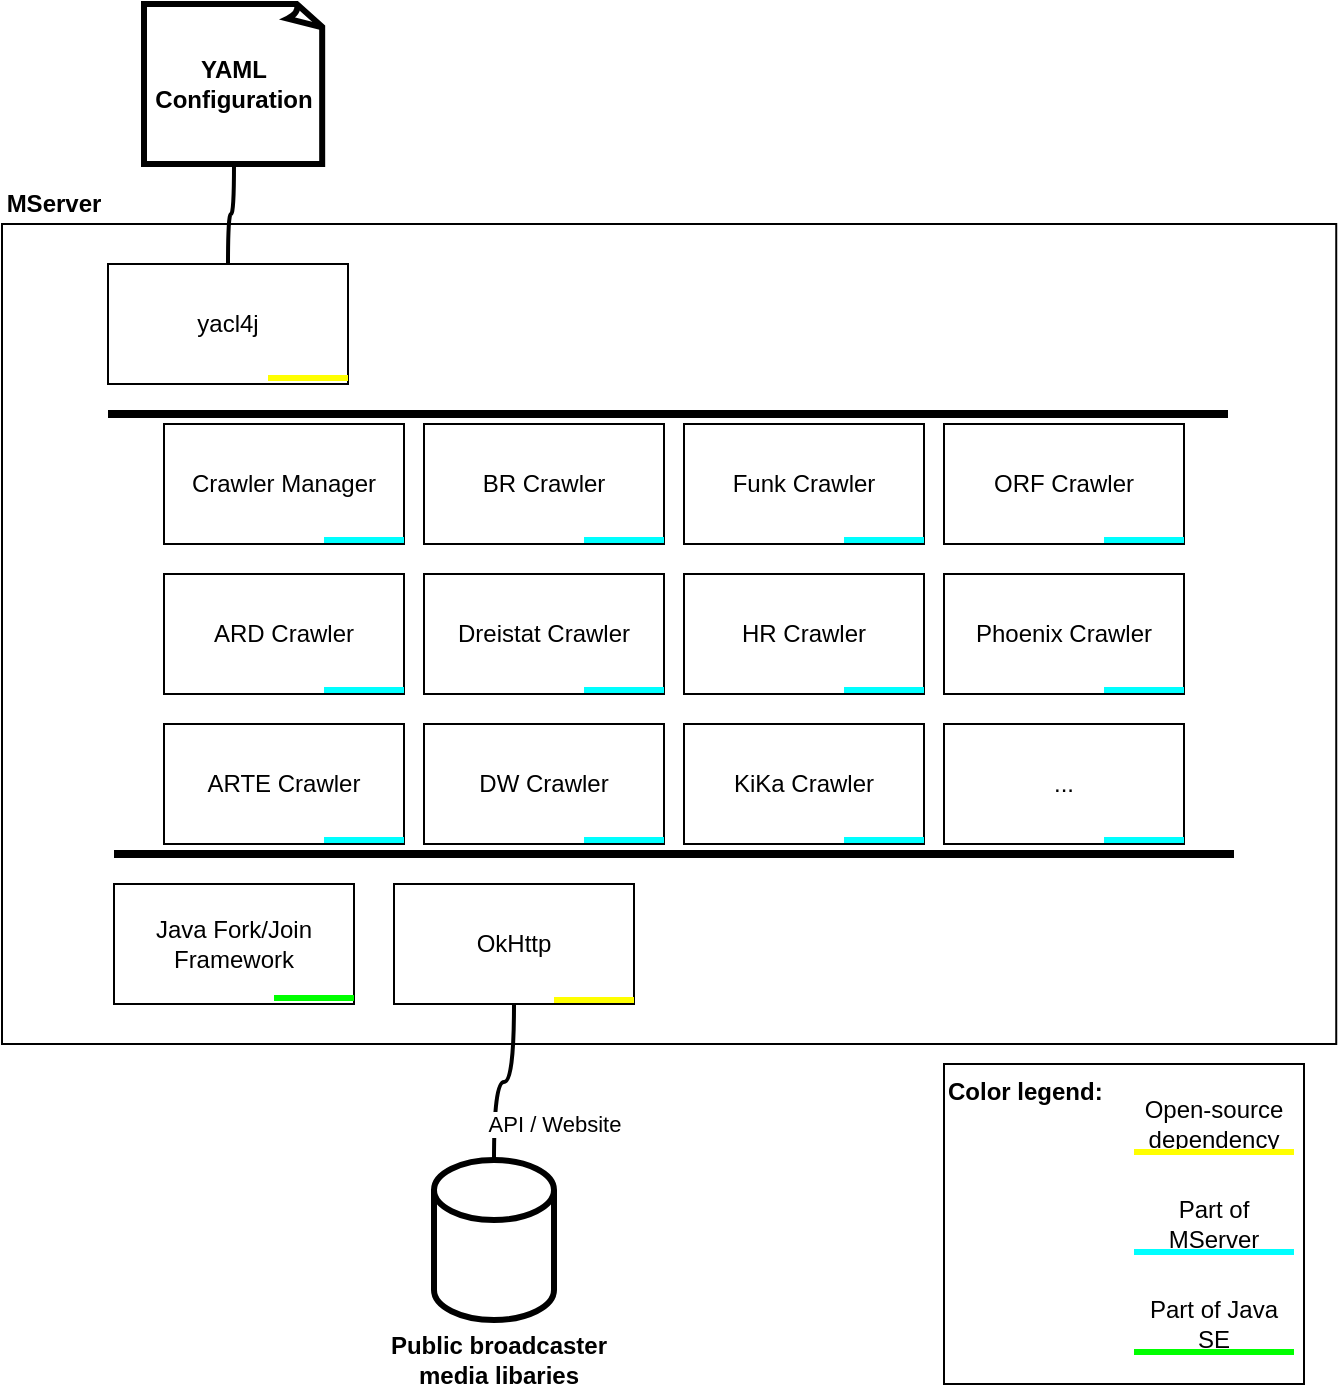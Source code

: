 <mxfile version="14.4.9" type="device"><diagram name="Page-1" id="929967ad-93f9-6ef4-fab6-5d389245f69c"><mxGraphModel dx="1422" dy="804" grid="1" gridSize="10" guides="1" tooltips="1" connect="1" arrows="1" fold="1" page="1" pageScale="1.5" pageWidth="583" pageHeight="827" background="none" math="0" shadow="0"><root><mxCell id="0" style=";html=1;"/><mxCell id="1" style=";html=1;" parent="0"/><mxCell id="nHVN5xsEqgWYXe2LtA_V-46" value="&lt;div align=&quot;left&quot;&gt;&lt;b&gt;Color legend:&lt;/b&gt;&lt;/div&gt;" style="rounded=0;whiteSpace=wrap;html=1;align=left;verticalAlign=top;" vertex="1" parent="1"><mxGeometry x="575" y="540" width="180" height="160" as="geometry"/></mxCell><mxCell id="nHVN5xsEqgWYXe2LtA_V-1" value="" style="rounded=0;whiteSpace=wrap;html=1;align=left;" vertex="1" parent="1"><mxGeometry x="104" y="120" width="667.12" height="410" as="geometry"/></mxCell><mxCell id="nHVN5xsEqgWYXe2LtA_V-2" value="&lt;b&gt;MServer&lt;/b&gt;" style="text;html=1;strokeColor=none;fillColor=none;align=center;verticalAlign=middle;whiteSpace=wrap;rounded=0;" vertex="1" parent="1"><mxGeometry x="110" y="100" width="40" height="20" as="geometry"/></mxCell><mxCell id="nHVN5xsEqgWYXe2LtA_V-3" value="yacl4j" style="rounded=0;whiteSpace=wrap;html=1;align=center;" vertex="1" parent="1"><mxGeometry x="157" y="140" width="120" height="60" as="geometry"/></mxCell><mxCell id="nHVN5xsEqgWYXe2LtA_V-4" value="Java Fork/Join Framework" style="rounded=0;whiteSpace=wrap;html=1;align=center;" vertex="1" parent="1"><mxGeometry x="160" y="450" width="120" height="60" as="geometry"/></mxCell><mxCell id="nHVN5xsEqgWYXe2LtA_V-5" value="OkHttp" style="rounded=0;whiteSpace=wrap;html=1;align=center;" vertex="1" parent="1"><mxGeometry x="300" y="450" width="120" height="60" as="geometry"/></mxCell><mxCell id="nHVN5xsEqgWYXe2LtA_V-7" value="" style="line;strokeWidth=4;html=1;perimeter=backbonePerimeter;points=[];outlineConnect=0;align=center;" vertex="1" parent="1"><mxGeometry x="160" y="430" width="560" height="10" as="geometry"/></mxCell><mxCell id="nHVN5xsEqgWYXe2LtA_V-8" value="" style="line;strokeWidth=4;html=1;perimeter=backbonePerimeter;points=[];outlineConnect=0;align=center;" vertex="1" parent="1"><mxGeometry x="157" y="210" width="560" height="10" as="geometry"/></mxCell><mxCell id="nHVN5xsEqgWYXe2LtA_V-9" value="Crawler Manager" style="rounded=0;whiteSpace=wrap;html=1;align=center;" vertex="1" parent="1"><mxGeometry x="185" y="220" width="120" height="60" as="geometry"/></mxCell><mxCell id="nHVN5xsEqgWYXe2LtA_V-10" value="ARD Crawler" style="rounded=0;whiteSpace=wrap;html=1;align=center;" vertex="1" parent="1"><mxGeometry x="185" y="295" width="120" height="60" as="geometry"/></mxCell><mxCell id="nHVN5xsEqgWYXe2LtA_V-11" value="ARTE Crawler" style="rounded=0;whiteSpace=wrap;html=1;align=center;" vertex="1" parent="1"><mxGeometry x="185" y="370" width="120" height="60" as="geometry"/></mxCell><mxCell id="nHVN5xsEqgWYXe2LtA_V-12" value="BR Crawler" style="rounded=0;whiteSpace=wrap;html=1;align=center;" vertex="1" parent="1"><mxGeometry x="315" y="220" width="120" height="60" as="geometry"/></mxCell><mxCell id="nHVN5xsEqgWYXe2LtA_V-13" value="Dreistat Crawler" style="rounded=0;whiteSpace=wrap;html=1;align=center;" vertex="1" parent="1"><mxGeometry x="315" y="295" width="120" height="60" as="geometry"/></mxCell><mxCell id="nHVN5xsEqgWYXe2LtA_V-14" value="DW Crawler" style="rounded=0;whiteSpace=wrap;html=1;align=center;" vertex="1" parent="1"><mxGeometry x="315" y="370" width="120" height="60" as="geometry"/></mxCell><mxCell id="nHVN5xsEqgWYXe2LtA_V-15" value="Funk Crawler" style="rounded=0;whiteSpace=wrap;html=1;align=center;" vertex="1" parent="1"><mxGeometry x="445" y="220" width="120" height="60" as="geometry"/></mxCell><mxCell id="nHVN5xsEqgWYXe2LtA_V-16" value="HR Crawler" style="rounded=0;whiteSpace=wrap;html=1;align=center;" vertex="1" parent="1"><mxGeometry x="445" y="295" width="120" height="60" as="geometry"/></mxCell><mxCell id="nHVN5xsEqgWYXe2LtA_V-17" value="KiKa Crawler" style="rounded=0;whiteSpace=wrap;html=1;align=center;" vertex="1" parent="1"><mxGeometry x="445" y="370" width="120" height="60" as="geometry"/></mxCell><mxCell id="nHVN5xsEqgWYXe2LtA_V-18" value="ORF Crawler" style="rounded=0;whiteSpace=wrap;html=1;align=center;" vertex="1" parent="1"><mxGeometry x="575" y="220" width="120" height="60" as="geometry"/></mxCell><mxCell id="nHVN5xsEqgWYXe2LtA_V-19" value="Phoenix Crawler" style="rounded=0;whiteSpace=wrap;html=1;align=center;" vertex="1" parent="1"><mxGeometry x="575" y="295" width="120" height="60" as="geometry"/></mxCell><mxCell id="nHVN5xsEqgWYXe2LtA_V-20" value="..." style="rounded=0;whiteSpace=wrap;html=1;align=center;" vertex="1" parent="1"><mxGeometry x="575" y="370" width="120" height="60" as="geometry"/></mxCell><mxCell id="nHVN5xsEqgWYXe2LtA_V-22" value="" style="line;strokeWidth=3;fillColor=none;align=left;verticalAlign=middle;spacingTop=-1;spacingLeft=3;spacingRight=3;rotatable=0;labelPosition=right;points=[];portConstraint=eastwest;fontColor=#FFFF66;labelBackgroundColor=#FFFF00;strokeColor=#FFFF00;" vertex="1" parent="1"><mxGeometry x="380" y="504" width="40" height="8" as="geometry"/></mxCell><mxCell id="nHVN5xsEqgWYXe2LtA_V-23" value="" style="line;strokeWidth=3;fillColor=none;align=left;verticalAlign=middle;spacingTop=-1;spacingLeft=3;spacingRight=3;rotatable=0;labelPosition=right;points=[];portConstraint=eastwest;fontColor=#FFFF66;labelBackgroundColor=#FFFF00;strokeColor=#FFFF00;" vertex="1" parent="1"><mxGeometry x="237" y="193" width="40" height="8" as="geometry"/></mxCell><mxCell id="nHVN5xsEqgWYXe2LtA_V-24" value="" style="line;strokeWidth=3;fillColor=none;align=left;verticalAlign=middle;spacingTop=-1;spacingLeft=3;spacingRight=3;rotatable=0;labelPosition=right;points=[];portConstraint=eastwest;fontColor=#FFFF66;labelBackgroundColor=#FFFF00;strokeColor=#00FFFF;" vertex="1" parent="1"><mxGeometry x="265" y="274" width="40" height="8" as="geometry"/></mxCell><mxCell id="nHVN5xsEqgWYXe2LtA_V-25" value="" style="line;strokeWidth=3;fillColor=none;align=left;verticalAlign=middle;spacingTop=-1;spacingLeft=3;spacingRight=3;rotatable=0;labelPosition=right;points=[];portConstraint=eastwest;fontColor=#FFFF66;labelBackgroundColor=#FFFF00;strokeColor=#00FFFF;" vertex="1" parent="1"><mxGeometry x="395" y="274" width="40" height="8" as="geometry"/></mxCell><mxCell id="nHVN5xsEqgWYXe2LtA_V-26" value="" style="line;strokeWidth=3;fillColor=none;align=left;verticalAlign=middle;spacingTop=-1;spacingLeft=3;spacingRight=3;rotatable=0;labelPosition=right;points=[];portConstraint=eastwest;fontColor=#FFFF66;labelBackgroundColor=#FFFF00;strokeColor=#00FFFF;" vertex="1" parent="1"><mxGeometry x="525" y="274" width="40" height="8" as="geometry"/></mxCell><mxCell id="nHVN5xsEqgWYXe2LtA_V-27" value="" style="line;strokeWidth=3;fillColor=none;align=left;verticalAlign=middle;spacingTop=-1;spacingLeft=3;spacingRight=3;rotatable=0;labelPosition=right;points=[];portConstraint=eastwest;fontColor=#FFFF66;labelBackgroundColor=#FFFF00;strokeColor=#00FFFF;" vertex="1" parent="1"><mxGeometry x="655" y="274" width="40" height="8" as="geometry"/></mxCell><mxCell id="nHVN5xsEqgWYXe2LtA_V-28" value="" style="line;strokeWidth=3;fillColor=none;align=left;verticalAlign=middle;spacingTop=-1;spacingLeft=3;spacingRight=3;rotatable=0;labelPosition=right;points=[];portConstraint=eastwest;fontColor=#FFFF66;labelBackgroundColor=#FFFF00;strokeColor=#00FFFF;" vertex="1" parent="1"><mxGeometry x="265" y="349" width="40" height="8" as="geometry"/></mxCell><mxCell id="nHVN5xsEqgWYXe2LtA_V-29" value="" style="line;strokeWidth=3;fillColor=none;align=left;verticalAlign=middle;spacingTop=-1;spacingLeft=3;spacingRight=3;rotatable=0;labelPosition=right;points=[];portConstraint=eastwest;fontColor=#FFFF66;labelBackgroundColor=#FFFF00;strokeColor=#00FFFF;" vertex="1" parent="1"><mxGeometry x="395" y="349" width="40" height="8" as="geometry"/></mxCell><mxCell id="nHVN5xsEqgWYXe2LtA_V-30" value="" style="line;strokeWidth=3;fillColor=none;align=left;verticalAlign=middle;spacingTop=-1;spacingLeft=3;spacingRight=3;rotatable=0;labelPosition=right;points=[];portConstraint=eastwest;fontColor=#FFFF66;labelBackgroundColor=#FFFF00;strokeColor=#00FFFF;" vertex="1" parent="1"><mxGeometry x="525" y="349" width="40" height="8" as="geometry"/></mxCell><mxCell id="nHVN5xsEqgWYXe2LtA_V-31" value="" style="line;strokeWidth=3;fillColor=none;align=left;verticalAlign=middle;spacingTop=-1;spacingLeft=3;spacingRight=3;rotatable=0;labelPosition=right;points=[];portConstraint=eastwest;fontColor=#FFFF66;labelBackgroundColor=#FFFF00;strokeColor=#00FFFF;" vertex="1" parent="1"><mxGeometry x="655" y="349" width="40" height="8" as="geometry"/></mxCell><mxCell id="nHVN5xsEqgWYXe2LtA_V-32" value="" style="line;strokeWidth=3;fillColor=none;align=left;verticalAlign=middle;spacingTop=-1;spacingLeft=3;spacingRight=3;rotatable=0;labelPosition=right;points=[];portConstraint=eastwest;fontColor=#FFFF66;labelBackgroundColor=#FFFF00;strokeColor=#00FFFF;" vertex="1" parent="1"><mxGeometry x="265" y="424" width="40" height="8" as="geometry"/></mxCell><mxCell id="nHVN5xsEqgWYXe2LtA_V-33" value="" style="line;strokeWidth=3;fillColor=none;align=left;verticalAlign=middle;spacingTop=-1;spacingLeft=3;spacingRight=3;rotatable=0;labelPosition=right;points=[];portConstraint=eastwest;fontColor=#FFFF66;labelBackgroundColor=#FFFF00;strokeColor=#00FFFF;" vertex="1" parent="1"><mxGeometry x="395" y="424" width="40" height="8" as="geometry"/></mxCell><mxCell id="nHVN5xsEqgWYXe2LtA_V-34" value="" style="line;strokeWidth=3;fillColor=none;align=left;verticalAlign=middle;spacingTop=-1;spacingLeft=3;spacingRight=3;rotatable=0;labelPosition=right;points=[];portConstraint=eastwest;fontColor=#FFFF66;labelBackgroundColor=#FFFF00;strokeColor=#00FFFF;" vertex="1" parent="1"><mxGeometry x="525" y="424" width="40" height="8" as="geometry"/></mxCell><mxCell id="nHVN5xsEqgWYXe2LtA_V-35" value="" style="line;strokeWidth=3;fillColor=none;align=left;verticalAlign=middle;spacingTop=-1;spacingLeft=3;spacingRight=3;rotatable=0;labelPosition=right;points=[];portConstraint=eastwest;fontColor=#FFFF66;labelBackgroundColor=#FFFF00;strokeColor=#00FFFF;" vertex="1" parent="1"><mxGeometry x="655" y="424" width="40" height="8" as="geometry"/></mxCell><mxCell id="nHVN5xsEqgWYXe2LtA_V-36" value="" style="line;strokeWidth=3;fillColor=none;align=left;verticalAlign=middle;spacingTop=-1;spacingLeft=3;spacingRight=3;rotatable=0;labelPosition=right;points=[];portConstraint=eastwest;fontColor=#FFFF66;labelBackgroundColor=#FFFF00;strokeColor=#00FF00;" vertex="1" parent="1"><mxGeometry x="240" y="503" width="40" height="8" as="geometry"/></mxCell><mxCell id="nHVN5xsEqgWYXe2LtA_V-39" value="Open-source dependency" style="text;html=1;strokeColor=none;fillColor=none;align=center;verticalAlign=middle;whiteSpace=wrap;rounded=0;labelBackgroundColor=none;fontColor=#000000;" vertex="1" parent="1"><mxGeometry x="670" y="560" width="80" height="20" as="geometry"/></mxCell><mxCell id="nHVN5xsEqgWYXe2LtA_V-40" value="" style="line;strokeWidth=3;fillColor=none;align=left;verticalAlign=middle;spacingTop=-1;spacingLeft=3;spacingRight=3;rotatable=0;labelPosition=right;points=[];portConstraint=eastwest;fontColor=#FFFF66;labelBackgroundColor=#FFFF00;strokeColor=#FFFF00;" vertex="1" parent="1"><mxGeometry x="670" y="580" width="80" height="8" as="geometry"/></mxCell><mxCell id="nHVN5xsEqgWYXe2LtA_V-41" value="Part of MServer" style="text;html=1;strokeColor=none;fillColor=none;align=center;verticalAlign=middle;whiteSpace=wrap;rounded=0;labelBackgroundColor=none;fontColor=#000000;" vertex="1" parent="1"><mxGeometry x="670" y="610" width="80" height="20" as="geometry"/></mxCell><mxCell id="nHVN5xsEqgWYXe2LtA_V-42" value="" style="line;strokeWidth=3;fillColor=none;align=left;verticalAlign=middle;spacingTop=-1;spacingLeft=3;spacingRight=3;rotatable=0;labelPosition=right;points=[];portConstraint=eastwest;fontColor=#FFFF66;labelBackgroundColor=#FFFF00;strokeColor=#00FFFF;" vertex="1" parent="1"><mxGeometry x="670" y="630" width="80" height="8" as="geometry"/></mxCell><mxCell id="nHVN5xsEqgWYXe2LtA_V-43" value="Part of Java SE" style="text;html=1;strokeColor=none;fillColor=none;align=center;verticalAlign=middle;whiteSpace=wrap;rounded=0;labelBackgroundColor=none;fontColor=#000000;" vertex="1" parent="1"><mxGeometry x="670" y="660" width="80" height="20" as="geometry"/></mxCell><mxCell id="nHVN5xsEqgWYXe2LtA_V-44" value="" style="line;strokeWidth=3;fillColor=none;align=left;verticalAlign=middle;spacingTop=-1;spacingLeft=3;spacingRight=3;rotatable=0;labelPosition=right;points=[];portConstraint=eastwest;fontColor=#FFFF66;labelBackgroundColor=#FFFF00;strokeColor=#00FF00;" vertex="1" parent="1"><mxGeometry x="670" y="680" width="80" height="8" as="geometry"/></mxCell><mxCell id="nHVN5xsEqgWYXe2LtA_V-50" value="API / Website" style="edgeStyle=orthogonalEdgeStyle;curved=1;orthogonalLoop=1;jettySize=auto;html=1;exitX=0.5;exitY=0;exitDx=0;exitDy=0;exitPerimeter=0;endArrow=none;endFill=0;fontColor=#000000;strokeWidth=2;" edge="1" parent="1" source="nHVN5xsEqgWYXe2LtA_V-47" target="nHVN5xsEqgWYXe2LtA_V-5"><mxGeometry x="0.114" y="-29" relative="1" as="geometry"><mxPoint x="-9" y="21" as="offset"/></mxGeometry></mxCell><mxCell id="nHVN5xsEqgWYXe2LtA_V-47" value="" style="shape=cylinder3;whiteSpace=wrap;html=1;boundedLbl=1;backgroundOutline=1;size=15;labelBackgroundColor=none;strokeWidth=3;fontColor=#000000;align=center;" vertex="1" parent="1"><mxGeometry x="320" y="588" width="60" height="80" as="geometry"/></mxCell><mxCell id="nHVN5xsEqgWYXe2LtA_V-48" value="&lt;b&gt;Public broadcaster media libaries&lt;/b&gt;" style="text;html=1;strokeColor=none;fillColor=none;align=center;verticalAlign=middle;whiteSpace=wrap;rounded=0;labelBackgroundColor=none;fontColor=#000000;" vertex="1" parent="1"><mxGeometry x="295" y="678" width="115" height="20" as="geometry"/></mxCell><mxCell id="nHVN5xsEqgWYXe2LtA_V-51" value="&lt;b&gt;YAML Configuration&lt;br&gt;&lt;/b&gt;" style="whiteSpace=wrap;html=1;shape=mxgraph.basic.document;labelBackgroundColor=none;strokeColor=#000000;strokeWidth=3;fontColor=#000000;align=center;" vertex="1" parent="1"><mxGeometry x="175" y="10" width="90" height="80" as="geometry"/></mxCell><mxCell id="nHVN5xsEqgWYXe2LtA_V-53" value="" style="edgeStyle=orthogonalEdgeStyle;curved=1;orthogonalLoop=1;jettySize=auto;html=1;exitX=0.5;exitY=1;exitDx=0;exitDy=0;exitPerimeter=0;endArrow=none;endFill=0;fontColor=#000000;strokeWidth=2;" edge="1" parent="1" source="nHVN5xsEqgWYXe2LtA_V-51" target="nHVN5xsEqgWYXe2LtA_V-3"><mxGeometry x="-0.623" y="10" relative="1" as="geometry"><mxPoint x="360" y="570" as="sourcePoint"/><mxPoint x="370" y="520" as="targetPoint"/><mxPoint as="offset"/></mxGeometry></mxCell></root></mxGraphModel></diagram></mxfile>